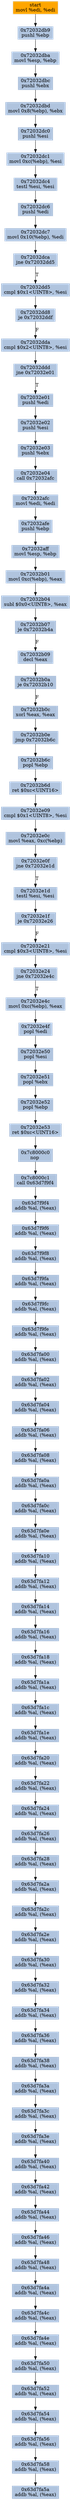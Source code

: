 digraph G {
node[shape=rectangle,style=filled,fillcolor=lightsteelblue,color=lightsteelblue]
bgcolor="transparent"
a0x72032db7movl_edi_edi[label="start\nmovl %edi, %edi",color="lightgrey",fillcolor="orange"];
a0x72032db9pushl_ebp[label="0x72032db9\npushl %ebp"];
a0x72032dbamovl_esp_ebp[label="0x72032dba\nmovl %esp, %ebp"];
a0x72032dbcpushl_ebx[label="0x72032dbc\npushl %ebx"];
a0x72032dbdmovl_0x8ebp__ebx[label="0x72032dbd\nmovl 0x8(%ebp), %ebx"];
a0x72032dc0pushl_esi[label="0x72032dc0\npushl %esi"];
a0x72032dc1movl_0xcebp__esi[label="0x72032dc1\nmovl 0xc(%ebp), %esi"];
a0x72032dc4testl_esi_esi[label="0x72032dc4\ntestl %esi, %esi"];
a0x72032dc6pushl_edi[label="0x72032dc6\npushl %edi"];
a0x72032dc7movl_0x10ebp__edi[label="0x72032dc7\nmovl 0x10(%ebp), %edi"];
a0x72032dcajne_0x72032dd5[label="0x72032dca\njne 0x72032dd5"];
a0x72032dd5cmpl_0x1UINT8_esi[label="0x72032dd5\ncmpl $0x1<UINT8>, %esi"];
a0x72032dd8je_0x72032ddf[label="0x72032dd8\nje 0x72032ddf"];
a0x72032ddacmpl_0x2UINT8_esi[label="0x72032dda\ncmpl $0x2<UINT8>, %esi"];
a0x72032dddjne_0x72032e01[label="0x72032ddd\njne 0x72032e01"];
a0x72032e01pushl_edi[label="0x72032e01\npushl %edi"];
a0x72032e02pushl_esi[label="0x72032e02\npushl %esi"];
a0x72032e03pushl_ebx[label="0x72032e03\npushl %ebx"];
a0x72032e04call_0x72032afc[label="0x72032e04\ncall 0x72032afc"];
a0x72032afcmovl_edi_edi[label="0x72032afc\nmovl %edi, %edi"];
a0x72032afepushl_ebp[label="0x72032afe\npushl %ebp"];
a0x72032affmovl_esp_ebp[label="0x72032aff\nmovl %esp, %ebp"];
a0x72032b01movl_0xcebp__eax[label="0x72032b01\nmovl 0xc(%ebp), %eax"];
a0x72032b04subl_0x0UINT8_eax[label="0x72032b04\nsubl $0x0<UINT8>, %eax"];
a0x72032b07je_0x72032b4a[label="0x72032b07\nje 0x72032b4a"];
a0x72032b09decl_eax[label="0x72032b09\ndecl %eax"];
a0x72032b0aje_0x72032b10[label="0x72032b0a\nje 0x72032b10"];
a0x72032b0cxorl_eax_eax[label="0x72032b0c\nxorl %eax, %eax"];
a0x72032b0ejmp_0x72032b6c[label="0x72032b0e\njmp 0x72032b6c"];
a0x72032b6cpopl_ebp[label="0x72032b6c\npopl %ebp"];
a0x72032b6dret_0xcUINT16[label="0x72032b6d\nret $0xc<UINT16>"];
a0x72032e09cmpl_0x1UINT8_esi[label="0x72032e09\ncmpl $0x1<UINT8>, %esi"];
a0x72032e0cmovl_eax_0xcebp_[label="0x72032e0c\nmovl %eax, 0xc(%ebp)"];
a0x72032e0fjne_0x72032e1d[label="0x72032e0f\njne 0x72032e1d"];
a0x72032e1dtestl_esi_esi[label="0x72032e1d\ntestl %esi, %esi"];
a0x72032e1fje_0x72032e26[label="0x72032e1f\nje 0x72032e26"];
a0x72032e21cmpl_0x3UINT8_esi[label="0x72032e21\ncmpl $0x3<UINT8>, %esi"];
a0x72032e24jne_0x72032e4c[label="0x72032e24\njne 0x72032e4c"];
a0x72032e4cmovl_0xcebp__eax[label="0x72032e4c\nmovl 0xc(%ebp), %eax"];
a0x72032e4fpopl_edi[label="0x72032e4f\npopl %edi"];
a0x72032e50popl_esi[label="0x72032e50\npopl %esi"];
a0x72032e51popl_ebx[label="0x72032e51\npopl %ebx"];
a0x72032e52popl_ebp[label="0x72032e52\npopl %ebp"];
a0x72032e53ret_0xcUINT16[label="0x72032e53\nret $0xc<UINT16>"];
a0x7c8000c0nop_[label="0x7c8000c0\nnop "];
a0x7c8000c1call_0x63d7f9f4[label="0x7c8000c1\ncall 0x63d7f9f4"];
a0x63d7f9f4addb_al_eax_[label="0x63d7f9f4\naddb %al, (%eax)"];
a0x63d7f9f6addb_al_eax_[label="0x63d7f9f6\naddb %al, (%eax)"];
a0x63d7f9f8addb_al_eax_[label="0x63d7f9f8\naddb %al, (%eax)"];
a0x63d7f9faaddb_al_eax_[label="0x63d7f9fa\naddb %al, (%eax)"];
a0x63d7f9fcaddb_al_eax_[label="0x63d7f9fc\naddb %al, (%eax)"];
a0x63d7f9feaddb_al_eax_[label="0x63d7f9fe\naddb %al, (%eax)"];
a0x63d7fa00addb_al_eax_[label="0x63d7fa00\naddb %al, (%eax)"];
a0x63d7fa02addb_al_eax_[label="0x63d7fa02\naddb %al, (%eax)"];
a0x63d7fa04addb_al_eax_[label="0x63d7fa04\naddb %al, (%eax)"];
a0x63d7fa06addb_al_eax_[label="0x63d7fa06\naddb %al, (%eax)"];
a0x63d7fa08addb_al_eax_[label="0x63d7fa08\naddb %al, (%eax)"];
a0x63d7fa0aaddb_al_eax_[label="0x63d7fa0a\naddb %al, (%eax)"];
a0x63d7fa0caddb_al_eax_[label="0x63d7fa0c\naddb %al, (%eax)"];
a0x63d7fa0eaddb_al_eax_[label="0x63d7fa0e\naddb %al, (%eax)"];
a0x63d7fa10addb_al_eax_[label="0x63d7fa10\naddb %al, (%eax)"];
a0x63d7fa12addb_al_eax_[label="0x63d7fa12\naddb %al, (%eax)"];
a0x63d7fa14addb_al_eax_[label="0x63d7fa14\naddb %al, (%eax)"];
a0x63d7fa16addb_al_eax_[label="0x63d7fa16\naddb %al, (%eax)"];
a0x63d7fa18addb_al_eax_[label="0x63d7fa18\naddb %al, (%eax)"];
a0x63d7fa1aaddb_al_eax_[label="0x63d7fa1a\naddb %al, (%eax)"];
a0x63d7fa1caddb_al_eax_[label="0x63d7fa1c\naddb %al, (%eax)"];
a0x63d7fa1eaddb_al_eax_[label="0x63d7fa1e\naddb %al, (%eax)"];
a0x63d7fa20addb_al_eax_[label="0x63d7fa20\naddb %al, (%eax)"];
a0x63d7fa22addb_al_eax_[label="0x63d7fa22\naddb %al, (%eax)"];
a0x63d7fa24addb_al_eax_[label="0x63d7fa24\naddb %al, (%eax)"];
a0x63d7fa26addb_al_eax_[label="0x63d7fa26\naddb %al, (%eax)"];
a0x63d7fa28addb_al_eax_[label="0x63d7fa28\naddb %al, (%eax)"];
a0x63d7fa2aaddb_al_eax_[label="0x63d7fa2a\naddb %al, (%eax)"];
a0x63d7fa2caddb_al_eax_[label="0x63d7fa2c\naddb %al, (%eax)"];
a0x63d7fa2eaddb_al_eax_[label="0x63d7fa2e\naddb %al, (%eax)"];
a0x63d7fa30addb_al_eax_[label="0x63d7fa30\naddb %al, (%eax)"];
a0x63d7fa32addb_al_eax_[label="0x63d7fa32\naddb %al, (%eax)"];
a0x63d7fa34addb_al_eax_[label="0x63d7fa34\naddb %al, (%eax)"];
a0x63d7fa36addb_al_eax_[label="0x63d7fa36\naddb %al, (%eax)"];
a0x63d7fa38addb_al_eax_[label="0x63d7fa38\naddb %al, (%eax)"];
a0x63d7fa3aaddb_al_eax_[label="0x63d7fa3a\naddb %al, (%eax)"];
a0x63d7fa3caddb_al_eax_[label="0x63d7fa3c\naddb %al, (%eax)"];
a0x63d7fa3eaddb_al_eax_[label="0x63d7fa3e\naddb %al, (%eax)"];
a0x63d7fa40addb_al_eax_[label="0x63d7fa40\naddb %al, (%eax)"];
a0x63d7fa42addb_al_eax_[label="0x63d7fa42\naddb %al, (%eax)"];
a0x63d7fa44addb_al_eax_[label="0x63d7fa44\naddb %al, (%eax)"];
a0x63d7fa46addb_al_eax_[label="0x63d7fa46\naddb %al, (%eax)"];
a0x63d7fa48addb_al_eax_[label="0x63d7fa48\naddb %al, (%eax)"];
a0x63d7fa4aaddb_al_eax_[label="0x63d7fa4a\naddb %al, (%eax)"];
a0x63d7fa4caddb_al_eax_[label="0x63d7fa4c\naddb %al, (%eax)"];
a0x63d7fa4eaddb_al_eax_[label="0x63d7fa4e\naddb %al, (%eax)"];
a0x63d7fa50addb_al_eax_[label="0x63d7fa50\naddb %al, (%eax)"];
a0x63d7fa52addb_al_eax_[label="0x63d7fa52\naddb %al, (%eax)"];
a0x63d7fa54addb_al_eax_[label="0x63d7fa54\naddb %al, (%eax)"];
a0x63d7fa56addb_al_eax_[label="0x63d7fa56\naddb %al, (%eax)"];
a0x63d7fa58addb_al_eax_[label="0x63d7fa58\naddb %al, (%eax)"];
a0x63d7fa5aaddb_al_eax_[label="0x63d7fa5a\naddb %al, (%eax)"];
a0x72032db7movl_edi_edi -> a0x72032db9pushl_ebp [color="#000000"];
a0x72032db9pushl_ebp -> a0x72032dbamovl_esp_ebp [color="#000000"];
a0x72032dbamovl_esp_ebp -> a0x72032dbcpushl_ebx [color="#000000"];
a0x72032dbcpushl_ebx -> a0x72032dbdmovl_0x8ebp__ebx [color="#000000"];
a0x72032dbdmovl_0x8ebp__ebx -> a0x72032dc0pushl_esi [color="#000000"];
a0x72032dc0pushl_esi -> a0x72032dc1movl_0xcebp__esi [color="#000000"];
a0x72032dc1movl_0xcebp__esi -> a0x72032dc4testl_esi_esi [color="#000000"];
a0x72032dc4testl_esi_esi -> a0x72032dc6pushl_edi [color="#000000"];
a0x72032dc6pushl_edi -> a0x72032dc7movl_0x10ebp__edi [color="#000000"];
a0x72032dc7movl_0x10ebp__edi -> a0x72032dcajne_0x72032dd5 [color="#000000"];
a0x72032dcajne_0x72032dd5 -> a0x72032dd5cmpl_0x1UINT8_esi [color="#000000",label="T"];
a0x72032dd5cmpl_0x1UINT8_esi -> a0x72032dd8je_0x72032ddf [color="#000000"];
a0x72032dd8je_0x72032ddf -> a0x72032ddacmpl_0x2UINT8_esi [color="#000000",label="F"];
a0x72032ddacmpl_0x2UINT8_esi -> a0x72032dddjne_0x72032e01 [color="#000000"];
a0x72032dddjne_0x72032e01 -> a0x72032e01pushl_edi [color="#000000",label="T"];
a0x72032e01pushl_edi -> a0x72032e02pushl_esi [color="#000000"];
a0x72032e02pushl_esi -> a0x72032e03pushl_ebx [color="#000000"];
a0x72032e03pushl_ebx -> a0x72032e04call_0x72032afc [color="#000000"];
a0x72032e04call_0x72032afc -> a0x72032afcmovl_edi_edi [color="#000000"];
a0x72032afcmovl_edi_edi -> a0x72032afepushl_ebp [color="#000000"];
a0x72032afepushl_ebp -> a0x72032affmovl_esp_ebp [color="#000000"];
a0x72032affmovl_esp_ebp -> a0x72032b01movl_0xcebp__eax [color="#000000"];
a0x72032b01movl_0xcebp__eax -> a0x72032b04subl_0x0UINT8_eax [color="#000000"];
a0x72032b04subl_0x0UINT8_eax -> a0x72032b07je_0x72032b4a [color="#000000"];
a0x72032b07je_0x72032b4a -> a0x72032b09decl_eax [color="#000000",label="F"];
a0x72032b09decl_eax -> a0x72032b0aje_0x72032b10 [color="#000000"];
a0x72032b0aje_0x72032b10 -> a0x72032b0cxorl_eax_eax [color="#000000",label="F"];
a0x72032b0cxorl_eax_eax -> a0x72032b0ejmp_0x72032b6c [color="#000000"];
a0x72032b0ejmp_0x72032b6c -> a0x72032b6cpopl_ebp [color="#000000"];
a0x72032b6cpopl_ebp -> a0x72032b6dret_0xcUINT16 [color="#000000"];
a0x72032b6dret_0xcUINT16 -> a0x72032e09cmpl_0x1UINT8_esi [color="#000000"];
a0x72032e09cmpl_0x1UINT8_esi -> a0x72032e0cmovl_eax_0xcebp_ [color="#000000"];
a0x72032e0cmovl_eax_0xcebp_ -> a0x72032e0fjne_0x72032e1d [color="#000000"];
a0x72032e0fjne_0x72032e1d -> a0x72032e1dtestl_esi_esi [color="#000000",label="T"];
a0x72032e1dtestl_esi_esi -> a0x72032e1fje_0x72032e26 [color="#000000"];
a0x72032e1fje_0x72032e26 -> a0x72032e21cmpl_0x3UINT8_esi [color="#000000",label="F"];
a0x72032e21cmpl_0x3UINT8_esi -> a0x72032e24jne_0x72032e4c [color="#000000"];
a0x72032e24jne_0x72032e4c -> a0x72032e4cmovl_0xcebp__eax [color="#000000",label="T"];
a0x72032e4cmovl_0xcebp__eax -> a0x72032e4fpopl_edi [color="#000000"];
a0x72032e4fpopl_edi -> a0x72032e50popl_esi [color="#000000"];
a0x72032e50popl_esi -> a0x72032e51popl_ebx [color="#000000"];
a0x72032e51popl_ebx -> a0x72032e52popl_ebp [color="#000000"];
a0x72032e52popl_ebp -> a0x72032e53ret_0xcUINT16 [color="#000000"];
a0x72032e53ret_0xcUINT16 -> a0x7c8000c0nop_ [color="#000000"];
a0x7c8000c0nop_ -> a0x7c8000c1call_0x63d7f9f4 [color="#000000"];
a0x7c8000c1call_0x63d7f9f4 -> a0x63d7f9f4addb_al_eax_ [color="#000000"];
a0x63d7f9f4addb_al_eax_ -> a0x63d7f9f6addb_al_eax_ [color="#000000"];
a0x63d7f9f6addb_al_eax_ -> a0x63d7f9f8addb_al_eax_ [color="#000000"];
a0x63d7f9f8addb_al_eax_ -> a0x63d7f9faaddb_al_eax_ [color="#000000"];
a0x63d7f9faaddb_al_eax_ -> a0x63d7f9fcaddb_al_eax_ [color="#000000"];
a0x63d7f9fcaddb_al_eax_ -> a0x63d7f9feaddb_al_eax_ [color="#000000"];
a0x63d7f9feaddb_al_eax_ -> a0x63d7fa00addb_al_eax_ [color="#000000"];
a0x63d7fa00addb_al_eax_ -> a0x63d7fa02addb_al_eax_ [color="#000000"];
a0x63d7fa02addb_al_eax_ -> a0x63d7fa04addb_al_eax_ [color="#000000"];
a0x63d7fa04addb_al_eax_ -> a0x63d7fa06addb_al_eax_ [color="#000000"];
a0x63d7fa06addb_al_eax_ -> a0x63d7fa08addb_al_eax_ [color="#000000"];
a0x63d7fa08addb_al_eax_ -> a0x63d7fa0aaddb_al_eax_ [color="#000000"];
a0x63d7fa0aaddb_al_eax_ -> a0x63d7fa0caddb_al_eax_ [color="#000000"];
a0x63d7fa0caddb_al_eax_ -> a0x63d7fa0eaddb_al_eax_ [color="#000000"];
a0x63d7fa0eaddb_al_eax_ -> a0x63d7fa10addb_al_eax_ [color="#000000"];
a0x63d7fa10addb_al_eax_ -> a0x63d7fa12addb_al_eax_ [color="#000000"];
a0x63d7fa12addb_al_eax_ -> a0x63d7fa14addb_al_eax_ [color="#000000"];
a0x63d7fa14addb_al_eax_ -> a0x63d7fa16addb_al_eax_ [color="#000000"];
a0x63d7fa16addb_al_eax_ -> a0x63d7fa18addb_al_eax_ [color="#000000"];
a0x63d7fa18addb_al_eax_ -> a0x63d7fa1aaddb_al_eax_ [color="#000000"];
a0x63d7fa1aaddb_al_eax_ -> a0x63d7fa1caddb_al_eax_ [color="#000000"];
a0x63d7fa1caddb_al_eax_ -> a0x63d7fa1eaddb_al_eax_ [color="#000000"];
a0x63d7fa1eaddb_al_eax_ -> a0x63d7fa20addb_al_eax_ [color="#000000"];
a0x63d7fa20addb_al_eax_ -> a0x63d7fa22addb_al_eax_ [color="#000000"];
a0x63d7fa22addb_al_eax_ -> a0x63d7fa24addb_al_eax_ [color="#000000"];
a0x63d7fa24addb_al_eax_ -> a0x63d7fa26addb_al_eax_ [color="#000000"];
a0x63d7fa26addb_al_eax_ -> a0x63d7fa28addb_al_eax_ [color="#000000"];
a0x63d7fa28addb_al_eax_ -> a0x63d7fa2aaddb_al_eax_ [color="#000000"];
a0x63d7fa2aaddb_al_eax_ -> a0x63d7fa2caddb_al_eax_ [color="#000000"];
a0x63d7fa2caddb_al_eax_ -> a0x63d7fa2eaddb_al_eax_ [color="#000000"];
a0x63d7fa2eaddb_al_eax_ -> a0x63d7fa30addb_al_eax_ [color="#000000"];
a0x63d7fa30addb_al_eax_ -> a0x63d7fa32addb_al_eax_ [color="#000000"];
a0x63d7fa32addb_al_eax_ -> a0x63d7fa34addb_al_eax_ [color="#000000"];
a0x63d7fa34addb_al_eax_ -> a0x63d7fa36addb_al_eax_ [color="#000000"];
a0x63d7fa36addb_al_eax_ -> a0x63d7fa38addb_al_eax_ [color="#000000"];
a0x63d7fa38addb_al_eax_ -> a0x63d7fa3aaddb_al_eax_ [color="#000000"];
a0x63d7fa3aaddb_al_eax_ -> a0x63d7fa3caddb_al_eax_ [color="#000000"];
a0x63d7fa3caddb_al_eax_ -> a0x63d7fa3eaddb_al_eax_ [color="#000000"];
a0x63d7fa3eaddb_al_eax_ -> a0x63d7fa40addb_al_eax_ [color="#000000"];
a0x63d7fa40addb_al_eax_ -> a0x63d7fa42addb_al_eax_ [color="#000000"];
a0x63d7fa42addb_al_eax_ -> a0x63d7fa44addb_al_eax_ [color="#000000"];
a0x63d7fa44addb_al_eax_ -> a0x63d7fa46addb_al_eax_ [color="#000000"];
a0x63d7fa46addb_al_eax_ -> a0x63d7fa48addb_al_eax_ [color="#000000"];
a0x63d7fa48addb_al_eax_ -> a0x63d7fa4aaddb_al_eax_ [color="#000000"];
a0x63d7fa4aaddb_al_eax_ -> a0x63d7fa4caddb_al_eax_ [color="#000000"];
a0x63d7fa4caddb_al_eax_ -> a0x63d7fa4eaddb_al_eax_ [color="#000000"];
a0x63d7fa4eaddb_al_eax_ -> a0x63d7fa50addb_al_eax_ [color="#000000"];
a0x63d7fa50addb_al_eax_ -> a0x63d7fa52addb_al_eax_ [color="#000000"];
a0x63d7fa52addb_al_eax_ -> a0x63d7fa54addb_al_eax_ [color="#000000"];
a0x63d7fa54addb_al_eax_ -> a0x63d7fa56addb_al_eax_ [color="#000000"];
a0x63d7fa56addb_al_eax_ -> a0x63d7fa58addb_al_eax_ [color="#000000"];
a0x63d7fa58addb_al_eax_ -> a0x63d7fa5aaddb_al_eax_ [color="#000000"];
}
